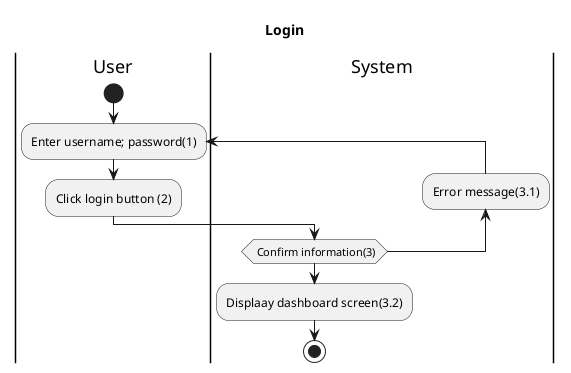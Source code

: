 @startuml
title Login
|User|
start
repeat:Enter username; password(1);
:Click login button (2);

|System|
backward :Error message(3.1);
repeat while ( Confirm information(3))
:Displaay dashboard screen(3.2);

|System|
stop
@enduml

